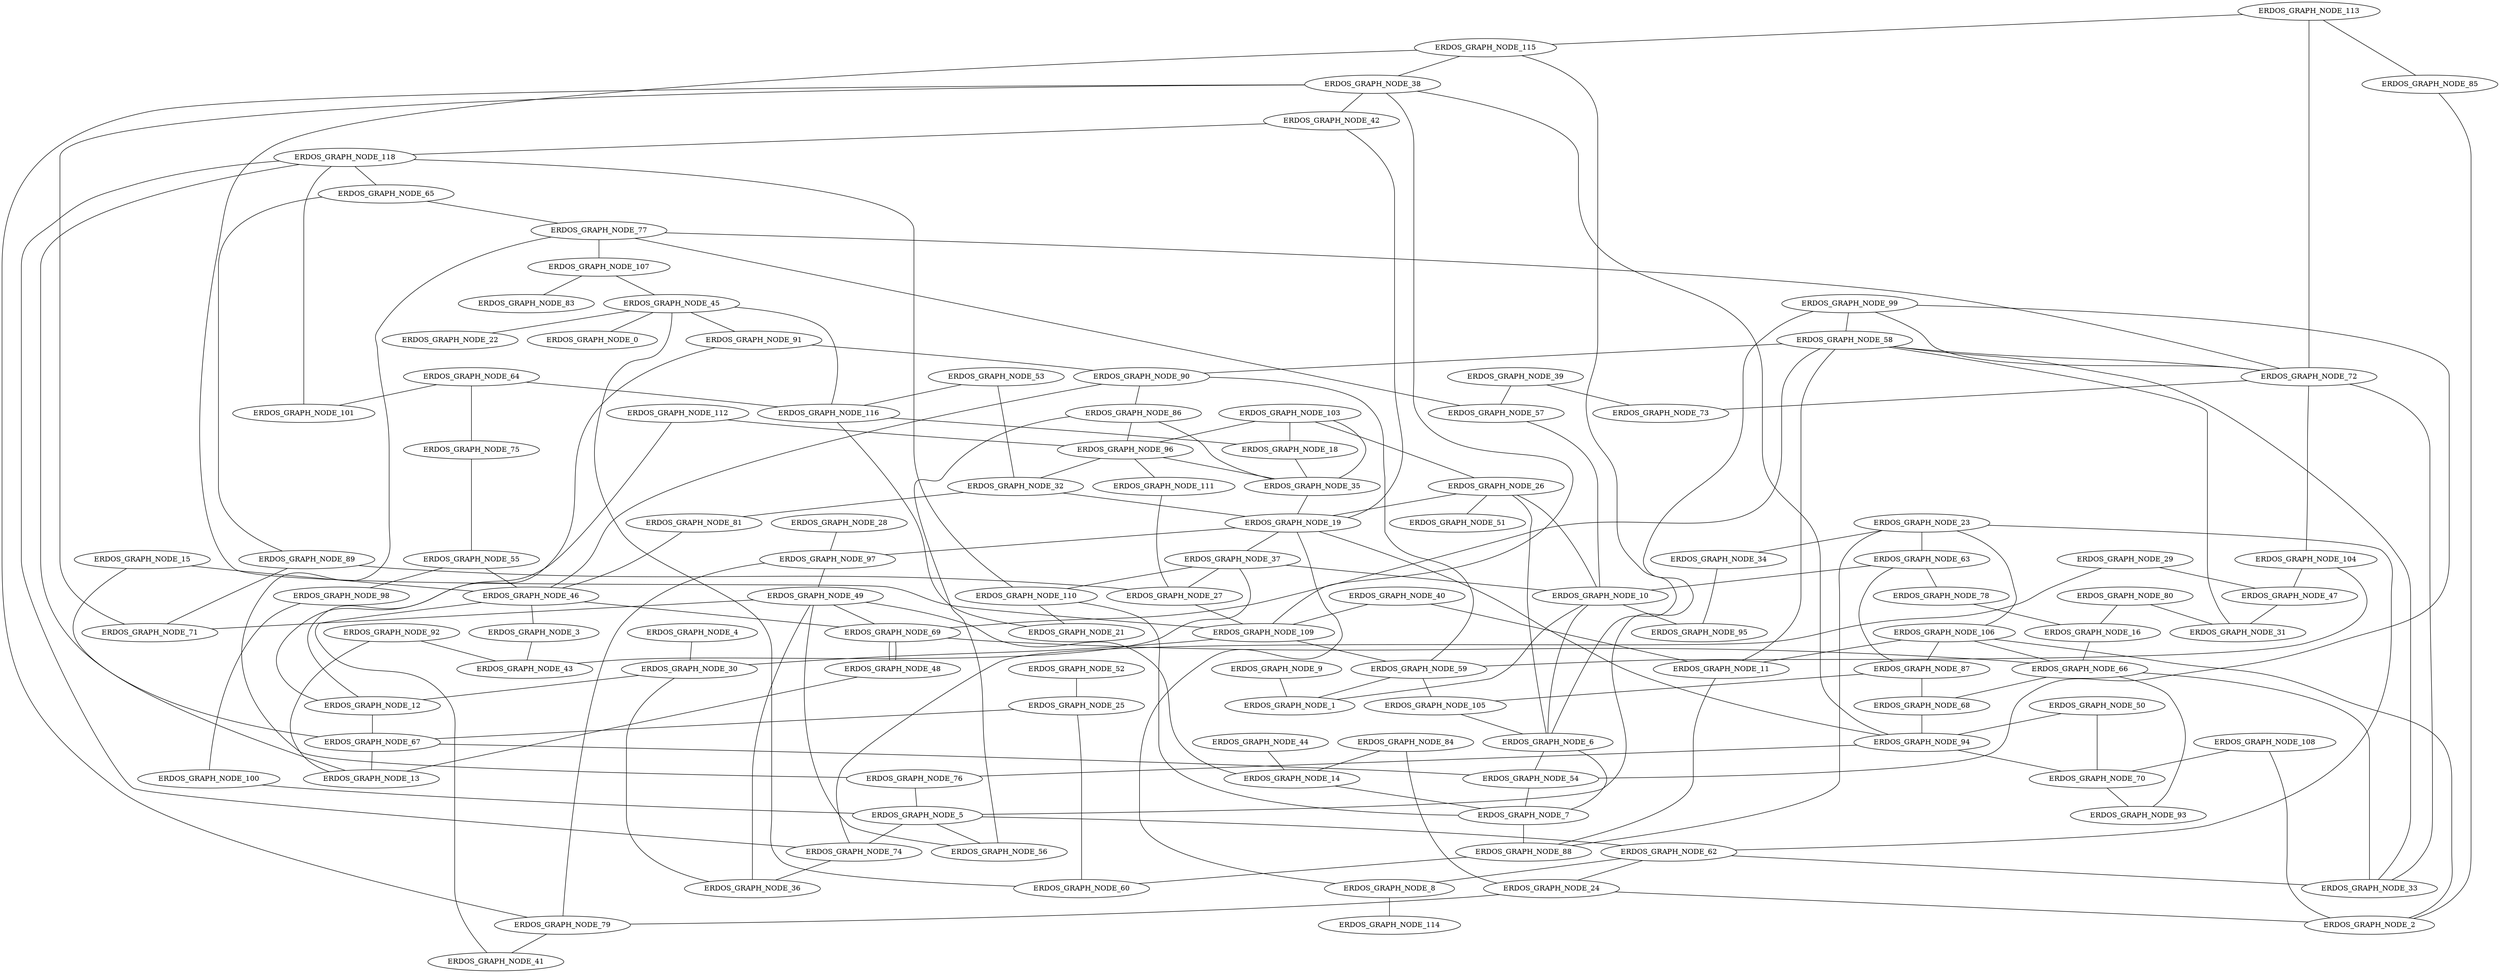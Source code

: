 graph ERDOS_GRAPH{
ERDOS_GRAPH_NODE_113 -- ERDOS_GRAPH_NODE_115;
ERDOS_GRAPH_NODE_10 -- ERDOS_GRAPH_NODE_1;
ERDOS_GRAPH_NODE_77 -- ERDOS_GRAPH_NODE_57;
ERDOS_GRAPH_NODE_64 -- ERDOS_GRAPH_NODE_75;
ERDOS_GRAPH_NODE_40 -- ERDOS_GRAPH_NODE_11;
ERDOS_GRAPH_NODE_5 -- ERDOS_GRAPH_NODE_74;
ERDOS_GRAPH_NODE_69 -- ERDOS_GRAPH_NODE_66;
ERDOS_GRAPH_NODE_15 -- ERDOS_GRAPH_NODE_46;
ERDOS_GRAPH_NODE_90 -- ERDOS_GRAPH_NODE_46;
ERDOS_GRAPH_NODE_116 -- ERDOS_GRAPH_NODE_21;
ERDOS_GRAPH_NODE_38 -- ERDOS_GRAPH_NODE_79;
ERDOS_GRAPH_NODE_40 -- ERDOS_GRAPH_NODE_109;
ERDOS_GRAPH_NODE_75 -- ERDOS_GRAPH_NODE_55;
ERDOS_GRAPH_NODE_92 -- ERDOS_GRAPH_NODE_43;
ERDOS_GRAPH_NODE_50 -- ERDOS_GRAPH_NODE_70;
ERDOS_GRAPH_NODE_90 -- ERDOS_GRAPH_NODE_59;
ERDOS_GRAPH_NODE_42 -- ERDOS_GRAPH_NODE_118;
ERDOS_GRAPH_NODE_118 -- ERDOS_GRAPH_NODE_65;
ERDOS_GRAPH_NODE_94 -- ERDOS_GRAPH_NODE_76;
ERDOS_GRAPH_NODE_90 -- ERDOS_GRAPH_NODE_86;
ERDOS_GRAPH_NODE_112 -- ERDOS_GRAPH_NODE_12;
ERDOS_GRAPH_NODE_59 -- ERDOS_GRAPH_NODE_105;
ERDOS_GRAPH_NODE_50 -- ERDOS_GRAPH_NODE_94;
ERDOS_GRAPH_NODE_67 -- ERDOS_GRAPH_NODE_54;
ERDOS_GRAPH_NODE_58 -- ERDOS_GRAPH_NODE_72;
ERDOS_GRAPH_NODE_53 -- ERDOS_GRAPH_NODE_32;
ERDOS_GRAPH_NODE_29 -- ERDOS_GRAPH_NODE_74;
ERDOS_GRAPH_NODE_108 -- ERDOS_GRAPH_NODE_70;
ERDOS_GRAPH_NODE_81 -- ERDOS_GRAPH_NODE_46;
ERDOS_GRAPH_NODE_112 -- ERDOS_GRAPH_NODE_96;
ERDOS_GRAPH_NODE_63 -- ERDOS_GRAPH_NODE_10;
ERDOS_GRAPH_NODE_80 -- ERDOS_GRAPH_NODE_16;
ERDOS_GRAPH_NODE_103 -- ERDOS_GRAPH_NODE_26;
ERDOS_GRAPH_NODE_113 -- ERDOS_GRAPH_NODE_85;
ERDOS_GRAPH_NODE_99 -- ERDOS_GRAPH_NODE_72;
ERDOS_GRAPH_NODE_58 -- ERDOS_GRAPH_NODE_31;
ERDOS_GRAPH_NODE_98 -- ERDOS_GRAPH_NODE_100;
ERDOS_GRAPH_NODE_37 -- ERDOS_GRAPH_NODE_110;
ERDOS_GRAPH_NODE_49 -- ERDOS_GRAPH_NODE_36;
ERDOS_GRAPH_NODE_26 -- ERDOS_GRAPH_NODE_10;
ERDOS_GRAPH_NODE_91 -- ERDOS_GRAPH_NODE_12;
ERDOS_GRAPH_NODE_52 -- ERDOS_GRAPH_NODE_25;
ERDOS_GRAPH_NODE_118 -- ERDOS_GRAPH_NODE_67;
ERDOS_GRAPH_NODE_12 -- ERDOS_GRAPH_NODE_67;
ERDOS_GRAPH_NODE_118 -- ERDOS_GRAPH_NODE_110;
ERDOS_GRAPH_NODE_46 -- ERDOS_GRAPH_NODE_3;
ERDOS_GRAPH_NODE_109 -- ERDOS_GRAPH_NODE_59;
ERDOS_GRAPH_NODE_24 -- ERDOS_GRAPH_NODE_2;
ERDOS_GRAPH_NODE_23 -- ERDOS_GRAPH_NODE_88;
ERDOS_GRAPH_NODE_19 -- ERDOS_GRAPH_NODE_42;
ERDOS_GRAPH_NODE_23 -- ERDOS_GRAPH_NODE_62;
ERDOS_GRAPH_NODE_30 -- ERDOS_GRAPH_NODE_12;
ERDOS_GRAPH_NODE_84 -- ERDOS_GRAPH_NODE_14;
ERDOS_GRAPH_NODE_39 -- ERDOS_GRAPH_NODE_73;
ERDOS_GRAPH_NODE_29 -- ERDOS_GRAPH_NODE_47;
ERDOS_GRAPH_NODE_45 -- ERDOS_GRAPH_NODE_91;
ERDOS_GRAPH_NODE_110 -- ERDOS_GRAPH_NODE_7;
ERDOS_GRAPH_NODE_87 -- ERDOS_GRAPH_NODE_105;
ERDOS_GRAPH_NODE_65 -- ERDOS_GRAPH_NODE_77;
ERDOS_GRAPH_NODE_15 -- ERDOS_GRAPH_NODE_13;
ERDOS_GRAPH_NODE_66 -- ERDOS_GRAPH_NODE_68;
ERDOS_GRAPH_NODE_23 -- ERDOS_GRAPH_NODE_34;
ERDOS_GRAPH_NODE_10 -- ERDOS_GRAPH_NODE_6;
ERDOS_GRAPH_NODE_9 -- ERDOS_GRAPH_NODE_1;
ERDOS_GRAPH_NODE_103 -- ERDOS_GRAPH_NODE_96;
ERDOS_GRAPH_NODE_19 -- ERDOS_GRAPH_NODE_97;
ERDOS_GRAPH_NODE_84 -- ERDOS_GRAPH_NODE_24;
ERDOS_GRAPH_NODE_71 -- ERDOS_GRAPH_NODE_38;
ERDOS_GRAPH_NODE_38 -- ERDOS_GRAPH_NODE_42;
ERDOS_GRAPH_NODE_28 -- ERDOS_GRAPH_NODE_97;
ERDOS_GRAPH_NODE_58 -- ERDOS_GRAPH_NODE_90;
ERDOS_GRAPH_NODE_45 -- ERDOS_GRAPH_NODE_116;
ERDOS_GRAPH_NODE_115 -- ERDOS_GRAPH_NODE_38;
ERDOS_GRAPH_NODE_96 -- ERDOS_GRAPH_NODE_111;
ERDOS_GRAPH_NODE_19 -- ERDOS_GRAPH_NODE_37;
ERDOS_GRAPH_NODE_72 -- ERDOS_GRAPH_NODE_73;
ERDOS_GRAPH_NODE_72 -- ERDOS_GRAPH_NODE_33;
ERDOS_GRAPH_NODE_86 -- ERDOS_GRAPH_NODE_35;
ERDOS_GRAPH_NODE_49 -- ERDOS_GRAPH_NODE_69;
ERDOS_GRAPH_NODE_37 -- ERDOS_GRAPH_NODE_10;
ERDOS_GRAPH_NODE_38 -- ERDOS_GRAPH_NODE_94;
ERDOS_GRAPH_NODE_79 -- ERDOS_GRAPH_NODE_41;
ERDOS_GRAPH_NODE_109 -- ERDOS_GRAPH_NODE_30;
ERDOS_GRAPH_NODE_86 -- ERDOS_GRAPH_NODE_56;
ERDOS_GRAPH_NODE_72 -- ERDOS_GRAPH_NODE_104;
ERDOS_GRAPH_NODE_92 -- ERDOS_GRAPH_NODE_13;
ERDOS_GRAPH_NODE_74 -- ERDOS_GRAPH_NODE_36;
ERDOS_GRAPH_NODE_37 -- ERDOS_GRAPH_NODE_43;
ERDOS_GRAPH_NODE_48 -- ERDOS_GRAPH_NODE_69;
ERDOS_GRAPH_NODE_35 -- ERDOS_GRAPH_NODE_19;
ERDOS_GRAPH_NODE_106 -- ERDOS_GRAPH_NODE_2;
ERDOS_GRAPH_NODE_94 -- ERDOS_GRAPH_NODE_70;
ERDOS_GRAPH_NODE_59 -- ERDOS_GRAPH_NODE_1;
ERDOS_GRAPH_NODE_99 -- ERDOS_GRAPH_NODE_54;
ERDOS_GRAPH_NODE_96 -- ERDOS_GRAPH_NODE_35;
ERDOS_GRAPH_NODE_107 -- ERDOS_GRAPH_NODE_45;
ERDOS_GRAPH_NODE_99 -- ERDOS_GRAPH_NODE_5;
ERDOS_GRAPH_NODE_26 -- ERDOS_GRAPH_NODE_19;
ERDOS_GRAPH_NODE_58 -- ERDOS_GRAPH_NODE_33;
ERDOS_GRAPH_NODE_23 -- ERDOS_GRAPH_NODE_106;
ERDOS_GRAPH_NODE_24 -- ERDOS_GRAPH_NODE_79;
ERDOS_GRAPH_NODE_6 -- ERDOS_GRAPH_NODE_54;
ERDOS_GRAPH_NODE_26 -- ERDOS_GRAPH_NODE_51;
ERDOS_GRAPH_NODE_106 -- ERDOS_GRAPH_NODE_11;
ERDOS_GRAPH_NODE_104 -- ERDOS_GRAPH_NODE_59;
ERDOS_GRAPH_NODE_45 -- ERDOS_GRAPH_NODE_0;
ERDOS_GRAPH_NODE_110 -- ERDOS_GRAPH_NODE_21;
ERDOS_GRAPH_NODE_77 -- ERDOS_GRAPH_NODE_72;
ERDOS_GRAPH_NODE_94 -- ERDOS_GRAPH_NODE_19;
ERDOS_GRAPH_NODE_23 -- ERDOS_GRAPH_NODE_63;
ERDOS_GRAPH_NODE_55 -- ERDOS_GRAPH_NODE_98;
ERDOS_GRAPH_NODE_39 -- ERDOS_GRAPH_NODE_57;
ERDOS_GRAPH_NODE_47 -- ERDOS_GRAPH_NODE_31;
ERDOS_GRAPH_NODE_115 -- ERDOS_GRAPH_NODE_109;
ERDOS_GRAPH_NODE_113 -- ERDOS_GRAPH_NODE_72;
ERDOS_GRAPH_NODE_111 -- ERDOS_GRAPH_NODE_27;
ERDOS_GRAPH_NODE_30 -- ERDOS_GRAPH_NODE_36;
ERDOS_GRAPH_NODE_25 -- ERDOS_GRAPH_NODE_60;
ERDOS_GRAPH_NODE_104 -- ERDOS_GRAPH_NODE_47;
ERDOS_GRAPH_NODE_106 -- ERDOS_GRAPH_NODE_87;
ERDOS_GRAPH_NODE_3 -- ERDOS_GRAPH_NODE_43;
ERDOS_GRAPH_NODE_96 -- ERDOS_GRAPH_NODE_32;
ERDOS_GRAPH_NODE_76 -- ERDOS_GRAPH_NODE_5;
ERDOS_GRAPH_NODE_69 -- ERDOS_GRAPH_NODE_48;
ERDOS_GRAPH_NODE_68 -- ERDOS_GRAPH_NODE_94;
ERDOS_GRAPH_NODE_76 -- ERDOS_GRAPH_NODE_77;
ERDOS_GRAPH_NODE_64 -- ERDOS_GRAPH_NODE_101;
ERDOS_GRAPH_NODE_116 -- ERDOS_GRAPH_NODE_18;
ERDOS_GRAPH_NODE_62 -- ERDOS_GRAPH_NODE_8;
ERDOS_GRAPH_NODE_18 -- ERDOS_GRAPH_NODE_35;
ERDOS_GRAPH_NODE_88 -- ERDOS_GRAPH_NODE_60;
ERDOS_GRAPH_NODE_45 -- ERDOS_GRAPH_NODE_60;
ERDOS_GRAPH_NODE_103 -- ERDOS_GRAPH_NODE_18;
ERDOS_GRAPH_NODE_106 -- ERDOS_GRAPH_NODE_66;
ERDOS_GRAPH_NODE_49 -- ERDOS_GRAPH_NODE_71;
ERDOS_GRAPH_NODE_77 -- ERDOS_GRAPH_NODE_107;
ERDOS_GRAPH_NODE_8 -- ERDOS_GRAPH_NODE_114;
ERDOS_GRAPH_NODE_32 -- ERDOS_GRAPH_NODE_81;
ERDOS_GRAPH_NODE_93 -- ERDOS_GRAPH_NODE_66;
ERDOS_GRAPH_NODE_108 -- ERDOS_GRAPH_NODE_2;
ERDOS_GRAPH_NODE_4 -- ERDOS_GRAPH_NODE_30;
ERDOS_GRAPH_NODE_65 -- ERDOS_GRAPH_NODE_89;
ERDOS_GRAPH_NODE_107 -- ERDOS_GRAPH_NODE_83;
ERDOS_GRAPH_NODE_48 -- ERDOS_GRAPH_NODE_13;
ERDOS_GRAPH_NODE_46 -- ERDOS_GRAPH_NODE_69;
ERDOS_GRAPH_NODE_103 -- ERDOS_GRAPH_NODE_35;
ERDOS_GRAPH_NODE_46 -- ERDOS_GRAPH_NODE_41;
ERDOS_GRAPH_NODE_70 -- ERDOS_GRAPH_NODE_93;
ERDOS_GRAPH_NODE_5 -- ERDOS_GRAPH_NODE_62;
ERDOS_GRAPH_NODE_53 -- ERDOS_GRAPH_NODE_116;
ERDOS_GRAPH_NODE_25 -- ERDOS_GRAPH_NODE_67;
ERDOS_GRAPH_NODE_78 -- ERDOS_GRAPH_NODE_16;
ERDOS_GRAPH_NODE_34 -- ERDOS_GRAPH_NODE_95;
ERDOS_GRAPH_NODE_89 -- ERDOS_GRAPH_NODE_27;
ERDOS_GRAPH_NODE_58 -- ERDOS_GRAPH_NODE_11;
ERDOS_GRAPH_NODE_37 -- ERDOS_GRAPH_NODE_27;
ERDOS_GRAPH_NODE_97 -- ERDOS_GRAPH_NODE_49;
ERDOS_GRAPH_NODE_100 -- ERDOS_GRAPH_NODE_5;
ERDOS_GRAPH_NODE_66 -- ERDOS_GRAPH_NODE_33;
ERDOS_GRAPH_NODE_6 -- ERDOS_GRAPH_NODE_7;
ERDOS_GRAPH_NODE_10 -- ERDOS_GRAPH_NODE_95;
ERDOS_GRAPH_NODE_115 -- ERDOS_GRAPH_NODE_6;
ERDOS_GRAPH_NODE_97 -- ERDOS_GRAPH_NODE_79;
ERDOS_GRAPH_NODE_87 -- ERDOS_GRAPH_NODE_68;
ERDOS_GRAPH_NODE_11 -- ERDOS_GRAPH_NODE_88;
ERDOS_GRAPH_NODE_7 -- ERDOS_GRAPH_NODE_88;
ERDOS_GRAPH_NODE_67 -- ERDOS_GRAPH_NODE_13;
ERDOS_GRAPH_NODE_14 -- ERDOS_GRAPH_NODE_7;
ERDOS_GRAPH_NODE_62 -- ERDOS_GRAPH_NODE_24;
ERDOS_GRAPH_NODE_54 -- ERDOS_GRAPH_NODE_7;
ERDOS_GRAPH_NODE_19 -- ERDOS_GRAPH_NODE_8;
ERDOS_GRAPH_NODE_80 -- ERDOS_GRAPH_NODE_31;
ERDOS_GRAPH_NODE_45 -- ERDOS_GRAPH_NODE_22;
ERDOS_GRAPH_NODE_118 -- ERDOS_GRAPH_NODE_101;
ERDOS_GRAPH_NODE_89 -- ERDOS_GRAPH_NODE_71;
ERDOS_GRAPH_NODE_27 -- ERDOS_GRAPH_NODE_109;
ERDOS_GRAPH_NODE_32 -- ERDOS_GRAPH_NODE_19;
ERDOS_GRAPH_NODE_57 -- ERDOS_GRAPH_NODE_10;
ERDOS_GRAPH_NODE_86 -- ERDOS_GRAPH_NODE_96;
ERDOS_GRAPH_NODE_99 -- ERDOS_GRAPH_NODE_58;
ERDOS_GRAPH_NODE_74 -- ERDOS_GRAPH_NODE_118;
ERDOS_GRAPH_NODE_63 -- ERDOS_GRAPH_NODE_87;
ERDOS_GRAPH_NODE_44 -- ERDOS_GRAPH_NODE_14;
ERDOS_GRAPH_NODE_38 -- ERDOS_GRAPH_NODE_109;
ERDOS_GRAPH_NODE_63 -- ERDOS_GRAPH_NODE_78;
ERDOS_GRAPH_NODE_105 -- ERDOS_GRAPH_NODE_6;
ERDOS_GRAPH_NODE_49 -- ERDOS_GRAPH_NODE_14;
ERDOS_GRAPH_NODE_5 -- ERDOS_GRAPH_NODE_56;
ERDOS_GRAPH_NODE_56 -- ERDOS_GRAPH_NODE_49;
ERDOS_GRAPH_NODE_85 -- ERDOS_GRAPH_NODE_2;
ERDOS_GRAPH_NODE_91 -- ERDOS_GRAPH_NODE_90;
ERDOS_GRAPH_NODE_26 -- ERDOS_GRAPH_NODE_6;
ERDOS_GRAPH_NODE_58 -- ERDOS_GRAPH_NODE_69;
ERDOS_GRAPH_NODE_62 -- ERDOS_GRAPH_NODE_33;
ERDOS_GRAPH_NODE_55 -- ERDOS_GRAPH_NODE_46;
ERDOS_GRAPH_NODE_16 -- ERDOS_GRAPH_NODE_66;
ERDOS_GRAPH_NODE_64 -- ERDOS_GRAPH_NODE_116;
}
